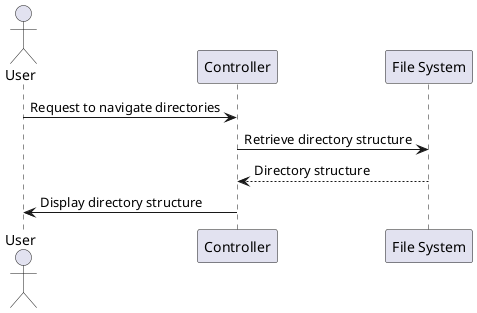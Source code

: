 @startuml navigate_directories_sequence_diagram
actor User

participant Controller
participant "File System" as FileSystem

User -> Controller: Request to navigate directories
Controller -> FileSystem: Retrieve directory structure
FileSystem --> Controller: Directory structure
Controller -> User: Display directory structure
@enduml
